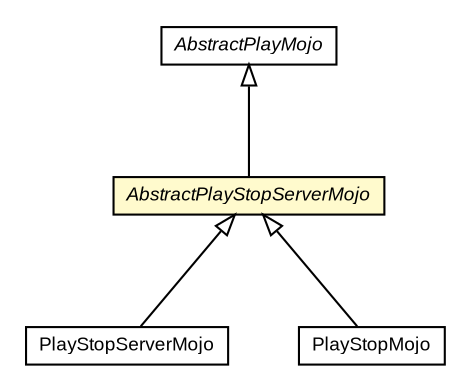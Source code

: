 #!/usr/local/bin/dot
#
# Class diagram 
# Generated by UMLGraph version R5_6-24-gf6e263 (http://www.umlgraph.org/)
#

digraph G {
	edge [fontname="arial",fontsize=10,labelfontname="arial",labelfontsize=10];
	node [fontname="arial",fontsize=10,shape=plaintext];
	nodesep=0.25;
	ranksep=0.5;
	// com.google.code.play.PlayStopServerMojo
	c509 [label=<<table title="com.google.code.play.PlayStopServerMojo" border="0" cellborder="1" cellspacing="0" cellpadding="2" port="p" href="./PlayStopServerMojo.html">
		<tr><td><table border="0" cellspacing="0" cellpadding="1">
<tr><td align="center" balign="center"> PlayStopServerMojo </td></tr>
		</table></td></tr>
		</table>>, URL="./PlayStopServerMojo.html", fontname="arial", fontcolor="black", fontsize=9.0];
	// com.google.code.play.PlayStopMojo
	c510 [label=<<table title="com.google.code.play.PlayStopMojo" border="0" cellborder="1" cellspacing="0" cellpadding="2" port="p" href="./PlayStopMojo.html">
		<tr><td><table border="0" cellspacing="0" cellpadding="1">
<tr><td align="center" balign="center"> PlayStopMojo </td></tr>
		</table></td></tr>
		</table>>, URL="./PlayStopMojo.html", fontname="arial", fontcolor="black", fontsize=9.0];
	// com.google.code.play.AbstractPlayStopServerMojo
	c525 [label=<<table title="com.google.code.play.AbstractPlayStopServerMojo" border="0" cellborder="1" cellspacing="0" cellpadding="2" port="p" bgcolor="lemonChiffon" href="./AbstractPlayStopServerMojo.html">
		<tr><td><table border="0" cellspacing="0" cellpadding="1">
<tr><td align="center" balign="center"><font face="arial italic"> AbstractPlayStopServerMojo </font></td></tr>
		</table></td></tr>
		</table>>, URL="./AbstractPlayStopServerMojo.html", fontname="arial", fontcolor="black", fontsize=9.0];
	// com.google.code.play.AbstractPlayMojo
	c529 [label=<<table title="com.google.code.play.AbstractPlayMojo" border="0" cellborder="1" cellspacing="0" cellpadding="2" port="p" href="./AbstractPlayMojo.html">
		<tr><td><table border="0" cellspacing="0" cellpadding="1">
<tr><td align="center" balign="center"><font face="arial italic"> AbstractPlayMojo </font></td></tr>
		</table></td></tr>
		</table>>, URL="./AbstractPlayMojo.html", fontname="arial", fontcolor="black", fontsize=9.0];
	//com.google.code.play.PlayStopServerMojo extends com.google.code.play.AbstractPlayStopServerMojo
	c525:p -> c509:p [dir=back,arrowtail=empty];
	//com.google.code.play.PlayStopMojo extends com.google.code.play.AbstractPlayStopServerMojo
	c525:p -> c510:p [dir=back,arrowtail=empty];
	//com.google.code.play.AbstractPlayStopServerMojo extends com.google.code.play.AbstractPlayMojo
	c529:p -> c525:p [dir=back,arrowtail=empty];
}

